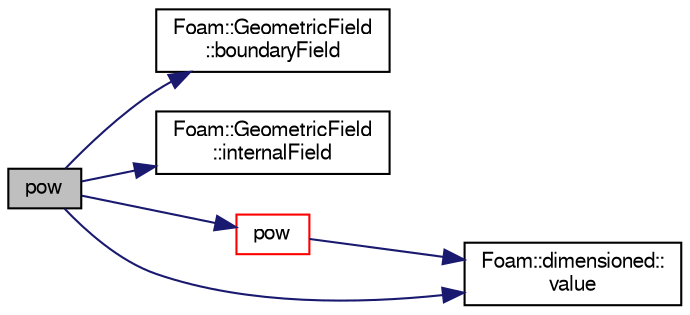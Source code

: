 digraph "pow"
{
  bgcolor="transparent";
  edge [fontname="FreeSans",fontsize="10",labelfontname="FreeSans",labelfontsize="10"];
  node [fontname="FreeSans",fontsize="10",shape=record];
  rankdir="LR";
  Node68982 [label="pow",height=0.2,width=0.4,color="black", fillcolor="grey75", style="filled", fontcolor="black"];
  Node68982 -> Node68983 [color="midnightblue",fontsize="10",style="solid",fontname="FreeSans"];
  Node68983 [label="Foam::GeometricField\l::boundaryField",height=0.2,width=0.4,color="black",URL="$a22434.html#a3c6c1a789b48ea0c5e8bff64f9c14f2d",tooltip="Return reference to GeometricBoundaryField. "];
  Node68982 -> Node68984 [color="midnightblue",fontsize="10",style="solid",fontname="FreeSans"];
  Node68984 [label="Foam::GeometricField\l::internalField",height=0.2,width=0.4,color="black",URL="$a22434.html#a9536140d36d69bbac40496f6b817aa0a",tooltip="Return internal field. "];
  Node68982 -> Node68985 [color="midnightblue",fontsize="10",style="solid",fontname="FreeSans"];
  Node68985 [label="pow",height=0.2,width=0.4,color="red",URL="$a21124.html#a7500c8e9d27a442adc75e287de074c7c"];
  Node68985 -> Node68988 [color="midnightblue",fontsize="10",style="solid",fontname="FreeSans"];
  Node68988 [label="Foam::dimensioned::\lvalue",height=0.2,width=0.4,color="black",URL="$a26366.html#a7948200a26c85fc3a83ffa510a91d668",tooltip="Return const reference to value. "];
  Node68982 -> Node68988 [color="midnightblue",fontsize="10",style="solid",fontname="FreeSans"];
}
